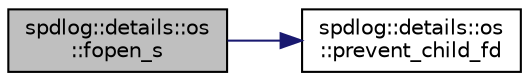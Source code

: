 digraph "spdlog::details::os::fopen_s"
{
  edge [fontname="Helvetica",fontsize="10",labelfontname="Helvetica",labelfontsize="10"];
  node [fontname="Helvetica",fontsize="10",shape=record];
  rankdir="LR";
  Node1 [label="spdlog::details::os\l::fopen_s",height=0.2,width=0.4,color="black", fillcolor="grey75", style="filled" fontcolor="black"];
  Node1 -> Node2 [color="midnightblue",fontsize="10",style="solid",fontname="Helvetica"];
  Node2 [label="spdlog::details::os\l::prevent_child_fd",height=0.2,width=0.4,color="black", fillcolor="white", style="filled",URL="$namespacespdlog_1_1details_1_1os.html#a58e68538bb3667c56f3623bf047093d6"];
}
